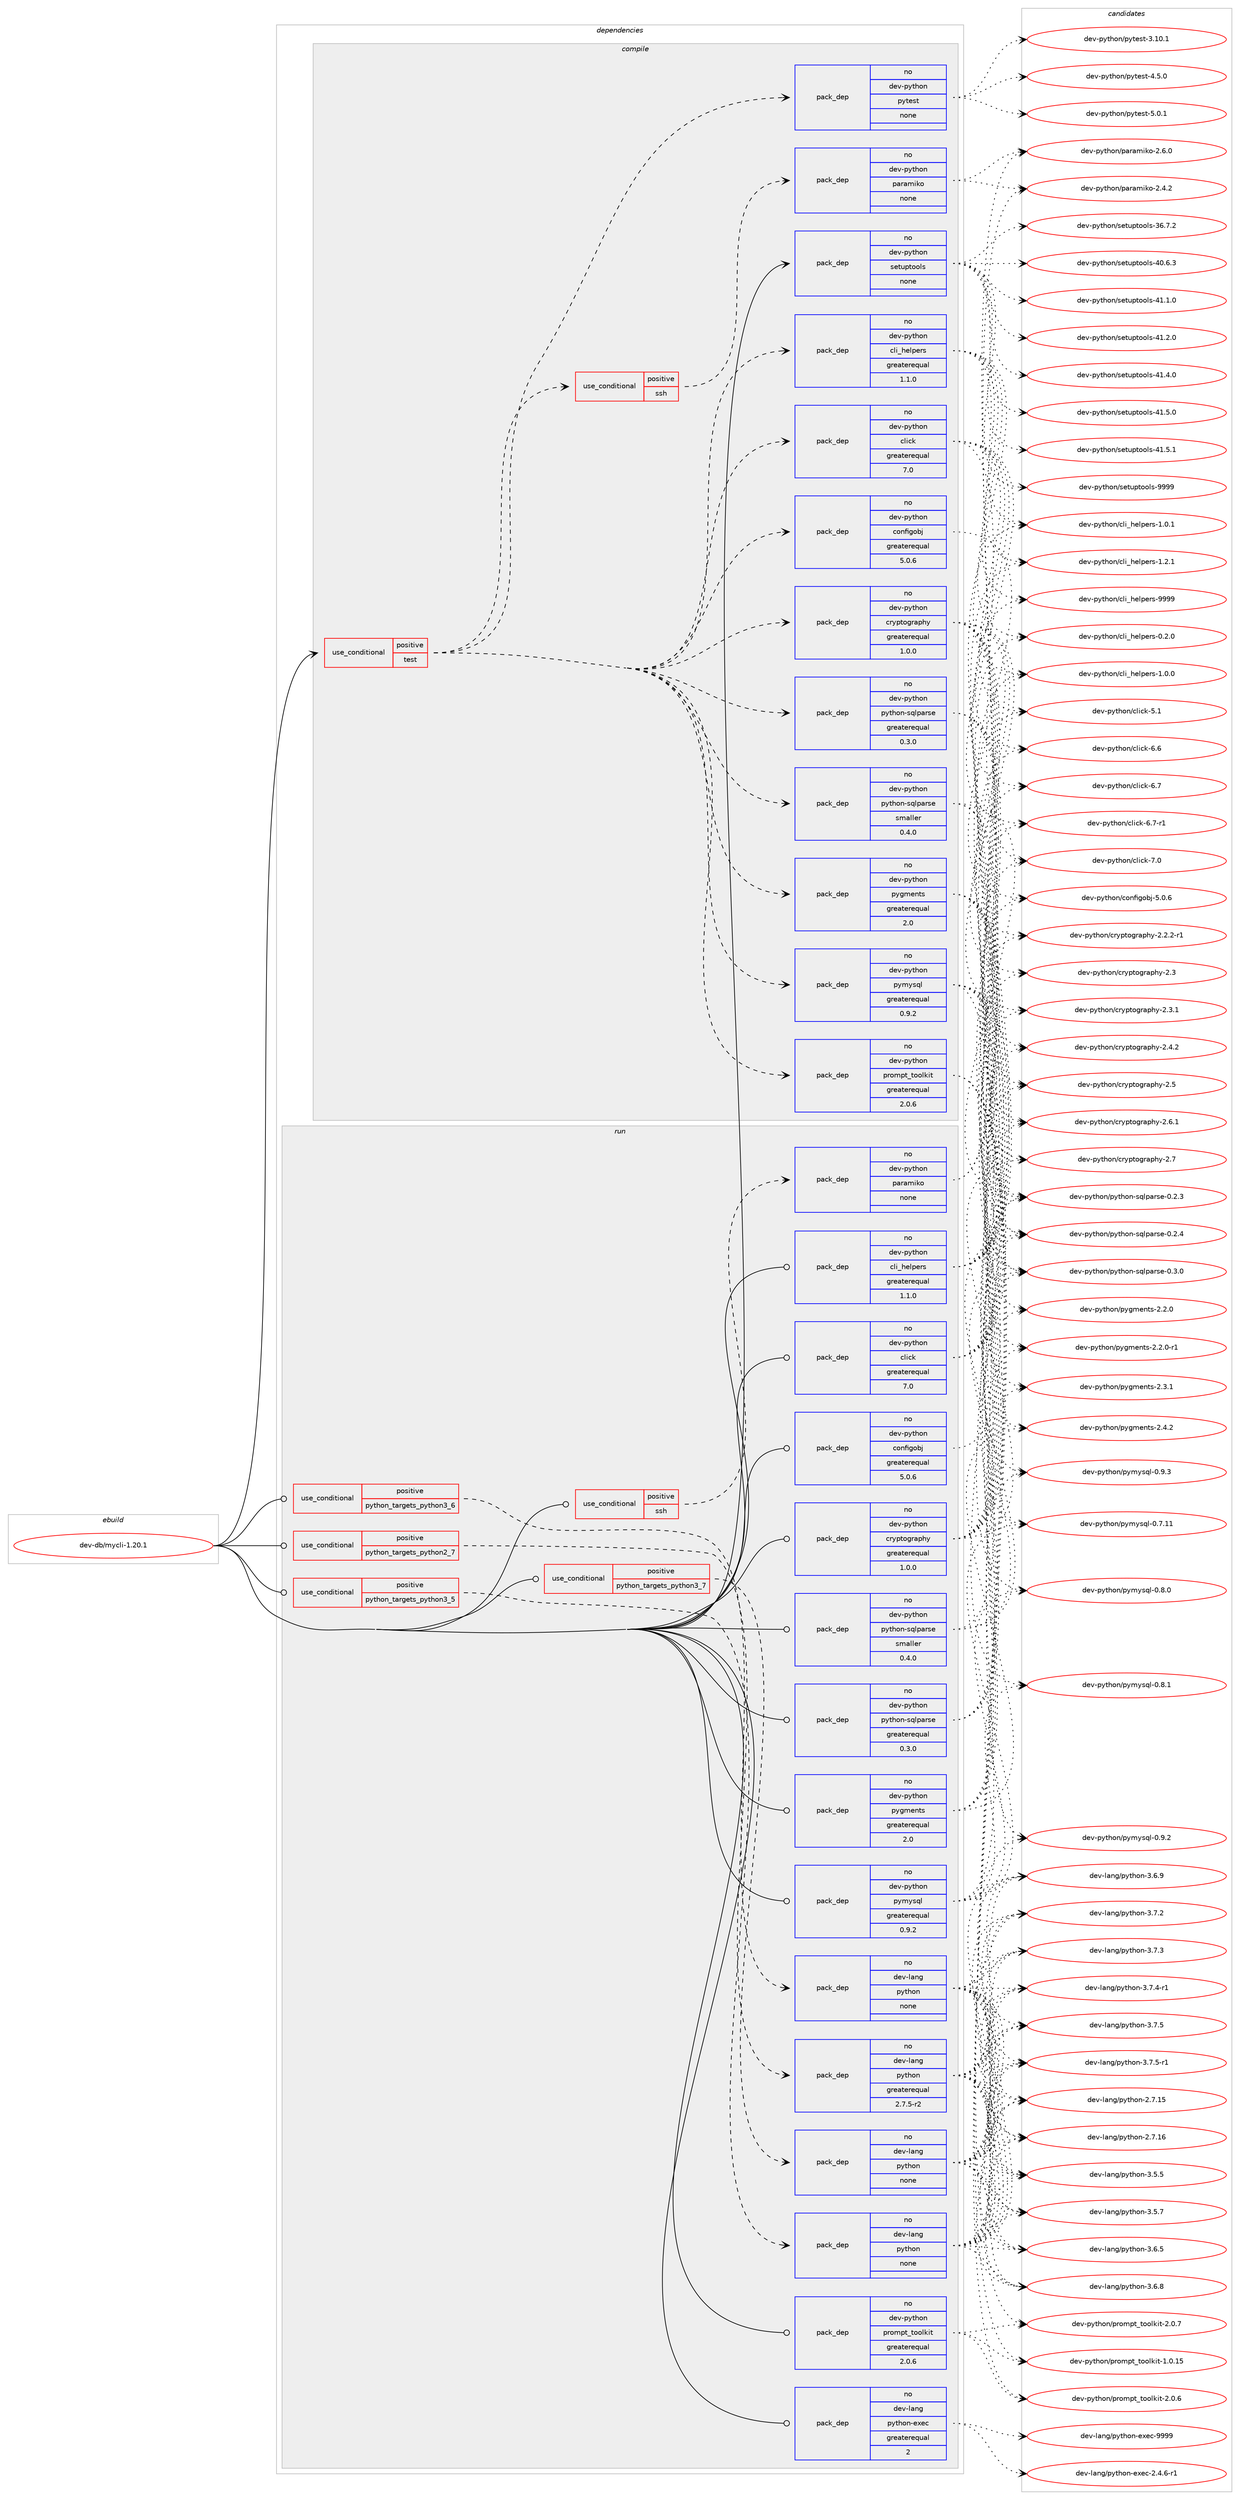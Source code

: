 digraph prolog {

# *************
# Graph options
# *************

newrank=true;
concentrate=true;
compound=true;
graph [rankdir=LR,fontname=Helvetica,fontsize=10,ranksep=1.5];#, ranksep=2.5, nodesep=0.2];
edge  [arrowhead=vee];
node  [fontname=Helvetica,fontsize=10];

# **********
# The ebuild
# **********

subgraph cluster_leftcol {
color=gray;
rank=same;
label=<<i>ebuild</i>>;
id [label="dev-db/mycli-1.20.1", color=red, width=4, href="../dev-db/mycli-1.20.1.svg"];
}

# ****************
# The dependencies
# ****************

subgraph cluster_midcol {
color=gray;
label=<<i>dependencies</i>>;
subgraph cluster_compile {
fillcolor="#eeeeee";
style=filled;
label=<<i>compile</i>>;
subgraph cond123205 {
dependency520003 [label=<<TABLE BORDER="0" CELLBORDER="1" CELLSPACING="0" CELLPADDING="4"><TR><TD ROWSPAN="3" CELLPADDING="10">use_conditional</TD></TR><TR><TD>positive</TD></TR><TR><TD>test</TD></TR></TABLE>>, shape=none, color=red];
subgraph pack387117 {
dependency520004 [label=<<TABLE BORDER="0" CELLBORDER="1" CELLSPACING="0" CELLPADDING="4" WIDTH="220"><TR><TD ROWSPAN="6" CELLPADDING="30">pack_dep</TD></TR><TR><TD WIDTH="110">no</TD></TR><TR><TD>dev-python</TD></TR><TR><TD>pytest</TD></TR><TR><TD>none</TD></TR><TR><TD></TD></TR></TABLE>>, shape=none, color=blue];
}
dependency520003:e -> dependency520004:w [weight=20,style="dashed",arrowhead="vee"];
subgraph pack387118 {
dependency520005 [label=<<TABLE BORDER="0" CELLBORDER="1" CELLSPACING="0" CELLPADDING="4" WIDTH="220"><TR><TD ROWSPAN="6" CELLPADDING="30">pack_dep</TD></TR><TR><TD WIDTH="110">no</TD></TR><TR><TD>dev-python</TD></TR><TR><TD>cli_helpers</TD></TR><TR><TD>greaterequal</TD></TR><TR><TD>1.1.0</TD></TR></TABLE>>, shape=none, color=blue];
}
dependency520003:e -> dependency520005:w [weight=20,style="dashed",arrowhead="vee"];
subgraph pack387119 {
dependency520006 [label=<<TABLE BORDER="0" CELLBORDER="1" CELLSPACING="0" CELLPADDING="4" WIDTH="220"><TR><TD ROWSPAN="6" CELLPADDING="30">pack_dep</TD></TR><TR><TD WIDTH="110">no</TD></TR><TR><TD>dev-python</TD></TR><TR><TD>click</TD></TR><TR><TD>greaterequal</TD></TR><TR><TD>7.0</TD></TR></TABLE>>, shape=none, color=blue];
}
dependency520003:e -> dependency520006:w [weight=20,style="dashed",arrowhead="vee"];
subgraph pack387120 {
dependency520007 [label=<<TABLE BORDER="0" CELLBORDER="1" CELLSPACING="0" CELLPADDING="4" WIDTH="220"><TR><TD ROWSPAN="6" CELLPADDING="30">pack_dep</TD></TR><TR><TD WIDTH="110">no</TD></TR><TR><TD>dev-python</TD></TR><TR><TD>configobj</TD></TR><TR><TD>greaterequal</TD></TR><TR><TD>5.0.6</TD></TR></TABLE>>, shape=none, color=blue];
}
dependency520003:e -> dependency520007:w [weight=20,style="dashed",arrowhead="vee"];
subgraph pack387121 {
dependency520008 [label=<<TABLE BORDER="0" CELLBORDER="1" CELLSPACING="0" CELLPADDING="4" WIDTH="220"><TR><TD ROWSPAN="6" CELLPADDING="30">pack_dep</TD></TR><TR><TD WIDTH="110">no</TD></TR><TR><TD>dev-python</TD></TR><TR><TD>cryptography</TD></TR><TR><TD>greaterequal</TD></TR><TR><TD>1.0.0</TD></TR></TABLE>>, shape=none, color=blue];
}
dependency520003:e -> dependency520008:w [weight=20,style="dashed",arrowhead="vee"];
subgraph pack387122 {
dependency520009 [label=<<TABLE BORDER="0" CELLBORDER="1" CELLSPACING="0" CELLPADDING="4" WIDTH="220"><TR><TD ROWSPAN="6" CELLPADDING="30">pack_dep</TD></TR><TR><TD WIDTH="110">no</TD></TR><TR><TD>dev-python</TD></TR><TR><TD>prompt_toolkit</TD></TR><TR><TD>greaterequal</TD></TR><TR><TD>2.0.6</TD></TR></TABLE>>, shape=none, color=blue];
}
dependency520003:e -> dependency520009:w [weight=20,style="dashed",arrowhead="vee"];
subgraph pack387123 {
dependency520010 [label=<<TABLE BORDER="0" CELLBORDER="1" CELLSPACING="0" CELLPADDING="4" WIDTH="220"><TR><TD ROWSPAN="6" CELLPADDING="30">pack_dep</TD></TR><TR><TD WIDTH="110">no</TD></TR><TR><TD>dev-python</TD></TR><TR><TD>pygments</TD></TR><TR><TD>greaterequal</TD></TR><TR><TD>2.0</TD></TR></TABLE>>, shape=none, color=blue];
}
dependency520003:e -> dependency520010:w [weight=20,style="dashed",arrowhead="vee"];
subgraph pack387124 {
dependency520011 [label=<<TABLE BORDER="0" CELLBORDER="1" CELLSPACING="0" CELLPADDING="4" WIDTH="220"><TR><TD ROWSPAN="6" CELLPADDING="30">pack_dep</TD></TR><TR><TD WIDTH="110">no</TD></TR><TR><TD>dev-python</TD></TR><TR><TD>pymysql</TD></TR><TR><TD>greaterequal</TD></TR><TR><TD>0.9.2</TD></TR></TABLE>>, shape=none, color=blue];
}
dependency520003:e -> dependency520011:w [weight=20,style="dashed",arrowhead="vee"];
subgraph pack387125 {
dependency520012 [label=<<TABLE BORDER="0" CELLBORDER="1" CELLSPACING="0" CELLPADDING="4" WIDTH="220"><TR><TD ROWSPAN="6" CELLPADDING="30">pack_dep</TD></TR><TR><TD WIDTH="110">no</TD></TR><TR><TD>dev-python</TD></TR><TR><TD>python-sqlparse</TD></TR><TR><TD>greaterequal</TD></TR><TR><TD>0.3.0</TD></TR></TABLE>>, shape=none, color=blue];
}
dependency520003:e -> dependency520012:w [weight=20,style="dashed",arrowhead="vee"];
subgraph pack387126 {
dependency520013 [label=<<TABLE BORDER="0" CELLBORDER="1" CELLSPACING="0" CELLPADDING="4" WIDTH="220"><TR><TD ROWSPAN="6" CELLPADDING="30">pack_dep</TD></TR><TR><TD WIDTH="110">no</TD></TR><TR><TD>dev-python</TD></TR><TR><TD>python-sqlparse</TD></TR><TR><TD>smaller</TD></TR><TR><TD>0.4.0</TD></TR></TABLE>>, shape=none, color=blue];
}
dependency520003:e -> dependency520013:w [weight=20,style="dashed",arrowhead="vee"];
subgraph cond123206 {
dependency520014 [label=<<TABLE BORDER="0" CELLBORDER="1" CELLSPACING="0" CELLPADDING="4"><TR><TD ROWSPAN="3" CELLPADDING="10">use_conditional</TD></TR><TR><TD>positive</TD></TR><TR><TD>ssh</TD></TR></TABLE>>, shape=none, color=red];
subgraph pack387127 {
dependency520015 [label=<<TABLE BORDER="0" CELLBORDER="1" CELLSPACING="0" CELLPADDING="4" WIDTH="220"><TR><TD ROWSPAN="6" CELLPADDING="30">pack_dep</TD></TR><TR><TD WIDTH="110">no</TD></TR><TR><TD>dev-python</TD></TR><TR><TD>paramiko</TD></TR><TR><TD>none</TD></TR><TR><TD></TD></TR></TABLE>>, shape=none, color=blue];
}
dependency520014:e -> dependency520015:w [weight=20,style="dashed",arrowhead="vee"];
}
dependency520003:e -> dependency520014:w [weight=20,style="dashed",arrowhead="vee"];
}
id:e -> dependency520003:w [weight=20,style="solid",arrowhead="vee"];
subgraph pack387128 {
dependency520016 [label=<<TABLE BORDER="0" CELLBORDER="1" CELLSPACING="0" CELLPADDING="4" WIDTH="220"><TR><TD ROWSPAN="6" CELLPADDING="30">pack_dep</TD></TR><TR><TD WIDTH="110">no</TD></TR><TR><TD>dev-python</TD></TR><TR><TD>setuptools</TD></TR><TR><TD>none</TD></TR><TR><TD></TD></TR></TABLE>>, shape=none, color=blue];
}
id:e -> dependency520016:w [weight=20,style="solid",arrowhead="vee"];
}
subgraph cluster_compileandrun {
fillcolor="#eeeeee";
style=filled;
label=<<i>compile and run</i>>;
}
subgraph cluster_run {
fillcolor="#eeeeee";
style=filled;
label=<<i>run</i>>;
subgraph cond123207 {
dependency520017 [label=<<TABLE BORDER="0" CELLBORDER="1" CELLSPACING="0" CELLPADDING="4"><TR><TD ROWSPAN="3" CELLPADDING="10">use_conditional</TD></TR><TR><TD>positive</TD></TR><TR><TD>python_targets_python2_7</TD></TR></TABLE>>, shape=none, color=red];
subgraph pack387129 {
dependency520018 [label=<<TABLE BORDER="0" CELLBORDER="1" CELLSPACING="0" CELLPADDING="4" WIDTH="220"><TR><TD ROWSPAN="6" CELLPADDING="30">pack_dep</TD></TR><TR><TD WIDTH="110">no</TD></TR><TR><TD>dev-lang</TD></TR><TR><TD>python</TD></TR><TR><TD>greaterequal</TD></TR><TR><TD>2.7.5-r2</TD></TR></TABLE>>, shape=none, color=blue];
}
dependency520017:e -> dependency520018:w [weight=20,style="dashed",arrowhead="vee"];
}
id:e -> dependency520017:w [weight=20,style="solid",arrowhead="odot"];
subgraph cond123208 {
dependency520019 [label=<<TABLE BORDER="0" CELLBORDER="1" CELLSPACING="0" CELLPADDING="4"><TR><TD ROWSPAN="3" CELLPADDING="10">use_conditional</TD></TR><TR><TD>positive</TD></TR><TR><TD>python_targets_python3_5</TD></TR></TABLE>>, shape=none, color=red];
subgraph pack387130 {
dependency520020 [label=<<TABLE BORDER="0" CELLBORDER="1" CELLSPACING="0" CELLPADDING="4" WIDTH="220"><TR><TD ROWSPAN="6" CELLPADDING="30">pack_dep</TD></TR><TR><TD WIDTH="110">no</TD></TR><TR><TD>dev-lang</TD></TR><TR><TD>python</TD></TR><TR><TD>none</TD></TR><TR><TD></TD></TR></TABLE>>, shape=none, color=blue];
}
dependency520019:e -> dependency520020:w [weight=20,style="dashed",arrowhead="vee"];
}
id:e -> dependency520019:w [weight=20,style="solid",arrowhead="odot"];
subgraph cond123209 {
dependency520021 [label=<<TABLE BORDER="0" CELLBORDER="1" CELLSPACING="0" CELLPADDING="4"><TR><TD ROWSPAN="3" CELLPADDING="10">use_conditional</TD></TR><TR><TD>positive</TD></TR><TR><TD>python_targets_python3_6</TD></TR></TABLE>>, shape=none, color=red];
subgraph pack387131 {
dependency520022 [label=<<TABLE BORDER="0" CELLBORDER="1" CELLSPACING="0" CELLPADDING="4" WIDTH="220"><TR><TD ROWSPAN="6" CELLPADDING="30">pack_dep</TD></TR><TR><TD WIDTH="110">no</TD></TR><TR><TD>dev-lang</TD></TR><TR><TD>python</TD></TR><TR><TD>none</TD></TR><TR><TD></TD></TR></TABLE>>, shape=none, color=blue];
}
dependency520021:e -> dependency520022:w [weight=20,style="dashed",arrowhead="vee"];
}
id:e -> dependency520021:w [weight=20,style="solid",arrowhead="odot"];
subgraph cond123210 {
dependency520023 [label=<<TABLE BORDER="0" CELLBORDER="1" CELLSPACING="0" CELLPADDING="4"><TR><TD ROWSPAN="3" CELLPADDING="10">use_conditional</TD></TR><TR><TD>positive</TD></TR><TR><TD>python_targets_python3_7</TD></TR></TABLE>>, shape=none, color=red];
subgraph pack387132 {
dependency520024 [label=<<TABLE BORDER="0" CELLBORDER="1" CELLSPACING="0" CELLPADDING="4" WIDTH="220"><TR><TD ROWSPAN="6" CELLPADDING="30">pack_dep</TD></TR><TR><TD WIDTH="110">no</TD></TR><TR><TD>dev-lang</TD></TR><TR><TD>python</TD></TR><TR><TD>none</TD></TR><TR><TD></TD></TR></TABLE>>, shape=none, color=blue];
}
dependency520023:e -> dependency520024:w [weight=20,style="dashed",arrowhead="vee"];
}
id:e -> dependency520023:w [weight=20,style="solid",arrowhead="odot"];
subgraph cond123211 {
dependency520025 [label=<<TABLE BORDER="0" CELLBORDER="1" CELLSPACING="0" CELLPADDING="4"><TR><TD ROWSPAN="3" CELLPADDING="10">use_conditional</TD></TR><TR><TD>positive</TD></TR><TR><TD>ssh</TD></TR></TABLE>>, shape=none, color=red];
subgraph pack387133 {
dependency520026 [label=<<TABLE BORDER="0" CELLBORDER="1" CELLSPACING="0" CELLPADDING="4" WIDTH="220"><TR><TD ROWSPAN="6" CELLPADDING="30">pack_dep</TD></TR><TR><TD WIDTH="110">no</TD></TR><TR><TD>dev-python</TD></TR><TR><TD>paramiko</TD></TR><TR><TD>none</TD></TR><TR><TD></TD></TR></TABLE>>, shape=none, color=blue];
}
dependency520025:e -> dependency520026:w [weight=20,style="dashed",arrowhead="vee"];
}
id:e -> dependency520025:w [weight=20,style="solid",arrowhead="odot"];
subgraph pack387134 {
dependency520027 [label=<<TABLE BORDER="0" CELLBORDER="1" CELLSPACING="0" CELLPADDING="4" WIDTH="220"><TR><TD ROWSPAN="6" CELLPADDING="30">pack_dep</TD></TR><TR><TD WIDTH="110">no</TD></TR><TR><TD>dev-lang</TD></TR><TR><TD>python-exec</TD></TR><TR><TD>greaterequal</TD></TR><TR><TD>2</TD></TR></TABLE>>, shape=none, color=blue];
}
id:e -> dependency520027:w [weight=20,style="solid",arrowhead="odot"];
subgraph pack387135 {
dependency520028 [label=<<TABLE BORDER="0" CELLBORDER="1" CELLSPACING="0" CELLPADDING="4" WIDTH="220"><TR><TD ROWSPAN="6" CELLPADDING="30">pack_dep</TD></TR><TR><TD WIDTH="110">no</TD></TR><TR><TD>dev-python</TD></TR><TR><TD>cli_helpers</TD></TR><TR><TD>greaterequal</TD></TR><TR><TD>1.1.0</TD></TR></TABLE>>, shape=none, color=blue];
}
id:e -> dependency520028:w [weight=20,style="solid",arrowhead="odot"];
subgraph pack387136 {
dependency520029 [label=<<TABLE BORDER="0" CELLBORDER="1" CELLSPACING="0" CELLPADDING="4" WIDTH="220"><TR><TD ROWSPAN="6" CELLPADDING="30">pack_dep</TD></TR><TR><TD WIDTH="110">no</TD></TR><TR><TD>dev-python</TD></TR><TR><TD>click</TD></TR><TR><TD>greaterequal</TD></TR><TR><TD>7.0</TD></TR></TABLE>>, shape=none, color=blue];
}
id:e -> dependency520029:w [weight=20,style="solid",arrowhead="odot"];
subgraph pack387137 {
dependency520030 [label=<<TABLE BORDER="0" CELLBORDER="1" CELLSPACING="0" CELLPADDING="4" WIDTH="220"><TR><TD ROWSPAN="6" CELLPADDING="30">pack_dep</TD></TR><TR><TD WIDTH="110">no</TD></TR><TR><TD>dev-python</TD></TR><TR><TD>configobj</TD></TR><TR><TD>greaterequal</TD></TR><TR><TD>5.0.6</TD></TR></TABLE>>, shape=none, color=blue];
}
id:e -> dependency520030:w [weight=20,style="solid",arrowhead="odot"];
subgraph pack387138 {
dependency520031 [label=<<TABLE BORDER="0" CELLBORDER="1" CELLSPACING="0" CELLPADDING="4" WIDTH="220"><TR><TD ROWSPAN="6" CELLPADDING="30">pack_dep</TD></TR><TR><TD WIDTH="110">no</TD></TR><TR><TD>dev-python</TD></TR><TR><TD>cryptography</TD></TR><TR><TD>greaterequal</TD></TR><TR><TD>1.0.0</TD></TR></TABLE>>, shape=none, color=blue];
}
id:e -> dependency520031:w [weight=20,style="solid",arrowhead="odot"];
subgraph pack387139 {
dependency520032 [label=<<TABLE BORDER="0" CELLBORDER="1" CELLSPACING="0" CELLPADDING="4" WIDTH="220"><TR><TD ROWSPAN="6" CELLPADDING="30">pack_dep</TD></TR><TR><TD WIDTH="110">no</TD></TR><TR><TD>dev-python</TD></TR><TR><TD>prompt_toolkit</TD></TR><TR><TD>greaterequal</TD></TR><TR><TD>2.0.6</TD></TR></TABLE>>, shape=none, color=blue];
}
id:e -> dependency520032:w [weight=20,style="solid",arrowhead="odot"];
subgraph pack387140 {
dependency520033 [label=<<TABLE BORDER="0" CELLBORDER="1" CELLSPACING="0" CELLPADDING="4" WIDTH="220"><TR><TD ROWSPAN="6" CELLPADDING="30">pack_dep</TD></TR><TR><TD WIDTH="110">no</TD></TR><TR><TD>dev-python</TD></TR><TR><TD>pygments</TD></TR><TR><TD>greaterequal</TD></TR><TR><TD>2.0</TD></TR></TABLE>>, shape=none, color=blue];
}
id:e -> dependency520033:w [weight=20,style="solid",arrowhead="odot"];
subgraph pack387141 {
dependency520034 [label=<<TABLE BORDER="0" CELLBORDER="1" CELLSPACING="0" CELLPADDING="4" WIDTH="220"><TR><TD ROWSPAN="6" CELLPADDING="30">pack_dep</TD></TR><TR><TD WIDTH="110">no</TD></TR><TR><TD>dev-python</TD></TR><TR><TD>pymysql</TD></TR><TR><TD>greaterequal</TD></TR><TR><TD>0.9.2</TD></TR></TABLE>>, shape=none, color=blue];
}
id:e -> dependency520034:w [weight=20,style="solid",arrowhead="odot"];
subgraph pack387142 {
dependency520035 [label=<<TABLE BORDER="0" CELLBORDER="1" CELLSPACING="0" CELLPADDING="4" WIDTH="220"><TR><TD ROWSPAN="6" CELLPADDING="30">pack_dep</TD></TR><TR><TD WIDTH="110">no</TD></TR><TR><TD>dev-python</TD></TR><TR><TD>python-sqlparse</TD></TR><TR><TD>greaterequal</TD></TR><TR><TD>0.3.0</TD></TR></TABLE>>, shape=none, color=blue];
}
id:e -> dependency520035:w [weight=20,style="solid",arrowhead="odot"];
subgraph pack387143 {
dependency520036 [label=<<TABLE BORDER="0" CELLBORDER="1" CELLSPACING="0" CELLPADDING="4" WIDTH="220"><TR><TD ROWSPAN="6" CELLPADDING="30">pack_dep</TD></TR><TR><TD WIDTH="110">no</TD></TR><TR><TD>dev-python</TD></TR><TR><TD>python-sqlparse</TD></TR><TR><TD>smaller</TD></TR><TR><TD>0.4.0</TD></TR></TABLE>>, shape=none, color=blue];
}
id:e -> dependency520036:w [weight=20,style="solid",arrowhead="odot"];
}
}

# **************
# The candidates
# **************

subgraph cluster_choices {
rank=same;
color=gray;
label=<<i>candidates</i>>;

subgraph choice387117 {
color=black;
nodesep=1;
choice100101118451121211161041111104711212111610111511645514649484649 [label="dev-python/pytest-3.10.1", color=red, width=4,href="../dev-python/pytest-3.10.1.svg"];
choice1001011184511212111610411111047112121116101115116455246534648 [label="dev-python/pytest-4.5.0", color=red, width=4,href="../dev-python/pytest-4.5.0.svg"];
choice1001011184511212111610411111047112121116101115116455346484649 [label="dev-python/pytest-5.0.1", color=red, width=4,href="../dev-python/pytest-5.0.1.svg"];
dependency520004:e -> choice100101118451121211161041111104711212111610111511645514649484649:w [style=dotted,weight="100"];
dependency520004:e -> choice1001011184511212111610411111047112121116101115116455246534648:w [style=dotted,weight="100"];
dependency520004:e -> choice1001011184511212111610411111047112121116101115116455346484649:w [style=dotted,weight="100"];
}
subgraph choice387118 {
color=black;
nodesep=1;
choice10010111845112121116104111110479910810595104101108112101114115454846504648 [label="dev-python/cli_helpers-0.2.0", color=red, width=4,href="../dev-python/cli_helpers-0.2.0.svg"];
choice10010111845112121116104111110479910810595104101108112101114115454946484648 [label="dev-python/cli_helpers-1.0.0", color=red, width=4,href="../dev-python/cli_helpers-1.0.0.svg"];
choice10010111845112121116104111110479910810595104101108112101114115454946484649 [label="dev-python/cli_helpers-1.0.1", color=red, width=4,href="../dev-python/cli_helpers-1.0.1.svg"];
choice10010111845112121116104111110479910810595104101108112101114115454946504649 [label="dev-python/cli_helpers-1.2.1", color=red, width=4,href="../dev-python/cli_helpers-1.2.1.svg"];
choice100101118451121211161041111104799108105951041011081121011141154557575757 [label="dev-python/cli_helpers-9999", color=red, width=4,href="../dev-python/cli_helpers-9999.svg"];
dependency520005:e -> choice10010111845112121116104111110479910810595104101108112101114115454846504648:w [style=dotted,weight="100"];
dependency520005:e -> choice10010111845112121116104111110479910810595104101108112101114115454946484648:w [style=dotted,weight="100"];
dependency520005:e -> choice10010111845112121116104111110479910810595104101108112101114115454946484649:w [style=dotted,weight="100"];
dependency520005:e -> choice10010111845112121116104111110479910810595104101108112101114115454946504649:w [style=dotted,weight="100"];
dependency520005:e -> choice100101118451121211161041111104799108105951041011081121011141154557575757:w [style=dotted,weight="100"];
}
subgraph choice387119 {
color=black;
nodesep=1;
choice1001011184511212111610411111047991081059910745534649 [label="dev-python/click-5.1", color=red, width=4,href="../dev-python/click-5.1.svg"];
choice1001011184511212111610411111047991081059910745544654 [label="dev-python/click-6.6", color=red, width=4,href="../dev-python/click-6.6.svg"];
choice1001011184511212111610411111047991081059910745544655 [label="dev-python/click-6.7", color=red, width=4,href="../dev-python/click-6.7.svg"];
choice10010111845112121116104111110479910810599107455446554511449 [label="dev-python/click-6.7-r1", color=red, width=4,href="../dev-python/click-6.7-r1.svg"];
choice1001011184511212111610411111047991081059910745554648 [label="dev-python/click-7.0", color=red, width=4,href="../dev-python/click-7.0.svg"];
dependency520006:e -> choice1001011184511212111610411111047991081059910745534649:w [style=dotted,weight="100"];
dependency520006:e -> choice1001011184511212111610411111047991081059910745544654:w [style=dotted,weight="100"];
dependency520006:e -> choice1001011184511212111610411111047991081059910745544655:w [style=dotted,weight="100"];
dependency520006:e -> choice10010111845112121116104111110479910810599107455446554511449:w [style=dotted,weight="100"];
dependency520006:e -> choice1001011184511212111610411111047991081059910745554648:w [style=dotted,weight="100"];
}
subgraph choice387120 {
color=black;
nodesep=1;
choice10010111845112121116104111110479911111010210510311198106455346484654 [label="dev-python/configobj-5.0.6", color=red, width=4,href="../dev-python/configobj-5.0.6.svg"];
dependency520007:e -> choice10010111845112121116104111110479911111010210510311198106455346484654:w [style=dotted,weight="100"];
}
subgraph choice387121 {
color=black;
nodesep=1;
choice100101118451121211161041111104799114121112116111103114971121041214550465046504511449 [label="dev-python/cryptography-2.2.2-r1", color=red, width=4,href="../dev-python/cryptography-2.2.2-r1.svg"];
choice1001011184511212111610411111047991141211121161111031149711210412145504651 [label="dev-python/cryptography-2.3", color=red, width=4,href="../dev-python/cryptography-2.3.svg"];
choice10010111845112121116104111110479911412111211611110311497112104121455046514649 [label="dev-python/cryptography-2.3.1", color=red, width=4,href="../dev-python/cryptography-2.3.1.svg"];
choice10010111845112121116104111110479911412111211611110311497112104121455046524650 [label="dev-python/cryptography-2.4.2", color=red, width=4,href="../dev-python/cryptography-2.4.2.svg"];
choice1001011184511212111610411111047991141211121161111031149711210412145504653 [label="dev-python/cryptography-2.5", color=red, width=4,href="../dev-python/cryptography-2.5.svg"];
choice10010111845112121116104111110479911412111211611110311497112104121455046544649 [label="dev-python/cryptography-2.6.1", color=red, width=4,href="../dev-python/cryptography-2.6.1.svg"];
choice1001011184511212111610411111047991141211121161111031149711210412145504655 [label="dev-python/cryptography-2.7", color=red, width=4,href="../dev-python/cryptography-2.7.svg"];
dependency520008:e -> choice100101118451121211161041111104799114121112116111103114971121041214550465046504511449:w [style=dotted,weight="100"];
dependency520008:e -> choice1001011184511212111610411111047991141211121161111031149711210412145504651:w [style=dotted,weight="100"];
dependency520008:e -> choice10010111845112121116104111110479911412111211611110311497112104121455046514649:w [style=dotted,weight="100"];
dependency520008:e -> choice10010111845112121116104111110479911412111211611110311497112104121455046524650:w [style=dotted,weight="100"];
dependency520008:e -> choice1001011184511212111610411111047991141211121161111031149711210412145504653:w [style=dotted,weight="100"];
dependency520008:e -> choice10010111845112121116104111110479911412111211611110311497112104121455046544649:w [style=dotted,weight="100"];
dependency520008:e -> choice1001011184511212111610411111047991141211121161111031149711210412145504655:w [style=dotted,weight="100"];
}
subgraph choice387122 {
color=black;
nodesep=1;
choice10010111845112121116104111110471121141111091121169511611111110810710511645494648464953 [label="dev-python/prompt_toolkit-1.0.15", color=red, width=4,href="../dev-python/prompt_toolkit-1.0.15.svg"];
choice100101118451121211161041111104711211411110911211695116111111108107105116455046484654 [label="dev-python/prompt_toolkit-2.0.6", color=red, width=4,href="../dev-python/prompt_toolkit-2.0.6.svg"];
choice100101118451121211161041111104711211411110911211695116111111108107105116455046484655 [label="dev-python/prompt_toolkit-2.0.7", color=red, width=4,href="../dev-python/prompt_toolkit-2.0.7.svg"];
dependency520009:e -> choice10010111845112121116104111110471121141111091121169511611111110810710511645494648464953:w [style=dotted,weight="100"];
dependency520009:e -> choice100101118451121211161041111104711211411110911211695116111111108107105116455046484654:w [style=dotted,weight="100"];
dependency520009:e -> choice100101118451121211161041111104711211411110911211695116111111108107105116455046484655:w [style=dotted,weight="100"];
}
subgraph choice387123 {
color=black;
nodesep=1;
choice1001011184511212111610411111047112121103109101110116115455046504648 [label="dev-python/pygments-2.2.0", color=red, width=4,href="../dev-python/pygments-2.2.0.svg"];
choice10010111845112121116104111110471121211031091011101161154550465046484511449 [label="dev-python/pygments-2.2.0-r1", color=red, width=4,href="../dev-python/pygments-2.2.0-r1.svg"];
choice1001011184511212111610411111047112121103109101110116115455046514649 [label="dev-python/pygments-2.3.1", color=red, width=4,href="../dev-python/pygments-2.3.1.svg"];
choice1001011184511212111610411111047112121103109101110116115455046524650 [label="dev-python/pygments-2.4.2", color=red, width=4,href="../dev-python/pygments-2.4.2.svg"];
dependency520010:e -> choice1001011184511212111610411111047112121103109101110116115455046504648:w [style=dotted,weight="100"];
dependency520010:e -> choice10010111845112121116104111110471121211031091011101161154550465046484511449:w [style=dotted,weight="100"];
dependency520010:e -> choice1001011184511212111610411111047112121103109101110116115455046514649:w [style=dotted,weight="100"];
dependency520010:e -> choice1001011184511212111610411111047112121103109101110116115455046524650:w [style=dotted,weight="100"];
}
subgraph choice387124 {
color=black;
nodesep=1;
choice100101118451121211161041111104711212110912111511310845484655464949 [label="dev-python/pymysql-0.7.11", color=red, width=4,href="../dev-python/pymysql-0.7.11.svg"];
choice1001011184511212111610411111047112121109121115113108454846564648 [label="dev-python/pymysql-0.8.0", color=red, width=4,href="../dev-python/pymysql-0.8.0.svg"];
choice1001011184511212111610411111047112121109121115113108454846564649 [label="dev-python/pymysql-0.8.1", color=red, width=4,href="../dev-python/pymysql-0.8.1.svg"];
choice1001011184511212111610411111047112121109121115113108454846574650 [label="dev-python/pymysql-0.9.2", color=red, width=4,href="../dev-python/pymysql-0.9.2.svg"];
choice1001011184511212111610411111047112121109121115113108454846574651 [label="dev-python/pymysql-0.9.3", color=red, width=4,href="../dev-python/pymysql-0.9.3.svg"];
dependency520011:e -> choice100101118451121211161041111104711212110912111511310845484655464949:w [style=dotted,weight="100"];
dependency520011:e -> choice1001011184511212111610411111047112121109121115113108454846564648:w [style=dotted,weight="100"];
dependency520011:e -> choice1001011184511212111610411111047112121109121115113108454846564649:w [style=dotted,weight="100"];
dependency520011:e -> choice1001011184511212111610411111047112121109121115113108454846574650:w [style=dotted,weight="100"];
dependency520011:e -> choice1001011184511212111610411111047112121109121115113108454846574651:w [style=dotted,weight="100"];
}
subgraph choice387125 {
color=black;
nodesep=1;
choice10010111845112121116104111110471121211161041111104511511310811297114115101454846504651 [label="dev-python/python-sqlparse-0.2.3", color=red, width=4,href="../dev-python/python-sqlparse-0.2.3.svg"];
choice10010111845112121116104111110471121211161041111104511511310811297114115101454846504652 [label="dev-python/python-sqlparse-0.2.4", color=red, width=4,href="../dev-python/python-sqlparse-0.2.4.svg"];
choice10010111845112121116104111110471121211161041111104511511310811297114115101454846514648 [label="dev-python/python-sqlparse-0.3.0", color=red, width=4,href="../dev-python/python-sqlparse-0.3.0.svg"];
dependency520012:e -> choice10010111845112121116104111110471121211161041111104511511310811297114115101454846504651:w [style=dotted,weight="100"];
dependency520012:e -> choice10010111845112121116104111110471121211161041111104511511310811297114115101454846504652:w [style=dotted,weight="100"];
dependency520012:e -> choice10010111845112121116104111110471121211161041111104511511310811297114115101454846514648:w [style=dotted,weight="100"];
}
subgraph choice387126 {
color=black;
nodesep=1;
choice10010111845112121116104111110471121211161041111104511511310811297114115101454846504651 [label="dev-python/python-sqlparse-0.2.3", color=red, width=4,href="../dev-python/python-sqlparse-0.2.3.svg"];
choice10010111845112121116104111110471121211161041111104511511310811297114115101454846504652 [label="dev-python/python-sqlparse-0.2.4", color=red, width=4,href="../dev-python/python-sqlparse-0.2.4.svg"];
choice10010111845112121116104111110471121211161041111104511511310811297114115101454846514648 [label="dev-python/python-sqlparse-0.3.0", color=red, width=4,href="../dev-python/python-sqlparse-0.3.0.svg"];
dependency520013:e -> choice10010111845112121116104111110471121211161041111104511511310811297114115101454846504651:w [style=dotted,weight="100"];
dependency520013:e -> choice10010111845112121116104111110471121211161041111104511511310811297114115101454846504652:w [style=dotted,weight="100"];
dependency520013:e -> choice10010111845112121116104111110471121211161041111104511511310811297114115101454846514648:w [style=dotted,weight="100"];
}
subgraph choice387127 {
color=black;
nodesep=1;
choice10010111845112121116104111110471129711497109105107111455046524650 [label="dev-python/paramiko-2.4.2", color=red, width=4,href="../dev-python/paramiko-2.4.2.svg"];
choice10010111845112121116104111110471129711497109105107111455046544648 [label="dev-python/paramiko-2.6.0", color=red, width=4,href="../dev-python/paramiko-2.6.0.svg"];
dependency520015:e -> choice10010111845112121116104111110471129711497109105107111455046524650:w [style=dotted,weight="100"];
dependency520015:e -> choice10010111845112121116104111110471129711497109105107111455046544648:w [style=dotted,weight="100"];
}
subgraph choice387128 {
color=black;
nodesep=1;
choice100101118451121211161041111104711510111611711211611111110811545515446554650 [label="dev-python/setuptools-36.7.2", color=red, width=4,href="../dev-python/setuptools-36.7.2.svg"];
choice100101118451121211161041111104711510111611711211611111110811545524846544651 [label="dev-python/setuptools-40.6.3", color=red, width=4,href="../dev-python/setuptools-40.6.3.svg"];
choice100101118451121211161041111104711510111611711211611111110811545524946494648 [label="dev-python/setuptools-41.1.0", color=red, width=4,href="../dev-python/setuptools-41.1.0.svg"];
choice100101118451121211161041111104711510111611711211611111110811545524946504648 [label="dev-python/setuptools-41.2.0", color=red, width=4,href="../dev-python/setuptools-41.2.0.svg"];
choice100101118451121211161041111104711510111611711211611111110811545524946524648 [label="dev-python/setuptools-41.4.0", color=red, width=4,href="../dev-python/setuptools-41.4.0.svg"];
choice100101118451121211161041111104711510111611711211611111110811545524946534648 [label="dev-python/setuptools-41.5.0", color=red, width=4,href="../dev-python/setuptools-41.5.0.svg"];
choice100101118451121211161041111104711510111611711211611111110811545524946534649 [label="dev-python/setuptools-41.5.1", color=red, width=4,href="../dev-python/setuptools-41.5.1.svg"];
choice10010111845112121116104111110471151011161171121161111111081154557575757 [label="dev-python/setuptools-9999", color=red, width=4,href="../dev-python/setuptools-9999.svg"];
dependency520016:e -> choice100101118451121211161041111104711510111611711211611111110811545515446554650:w [style=dotted,weight="100"];
dependency520016:e -> choice100101118451121211161041111104711510111611711211611111110811545524846544651:w [style=dotted,weight="100"];
dependency520016:e -> choice100101118451121211161041111104711510111611711211611111110811545524946494648:w [style=dotted,weight="100"];
dependency520016:e -> choice100101118451121211161041111104711510111611711211611111110811545524946504648:w [style=dotted,weight="100"];
dependency520016:e -> choice100101118451121211161041111104711510111611711211611111110811545524946524648:w [style=dotted,weight="100"];
dependency520016:e -> choice100101118451121211161041111104711510111611711211611111110811545524946534648:w [style=dotted,weight="100"];
dependency520016:e -> choice100101118451121211161041111104711510111611711211611111110811545524946534649:w [style=dotted,weight="100"];
dependency520016:e -> choice10010111845112121116104111110471151011161171121161111111081154557575757:w [style=dotted,weight="100"];
}
subgraph choice387129 {
color=black;
nodesep=1;
choice10010111845108971101034711212111610411111045504655464953 [label="dev-lang/python-2.7.15", color=red, width=4,href="../dev-lang/python-2.7.15.svg"];
choice10010111845108971101034711212111610411111045504655464954 [label="dev-lang/python-2.7.16", color=red, width=4,href="../dev-lang/python-2.7.16.svg"];
choice100101118451089711010347112121116104111110455146534653 [label="dev-lang/python-3.5.5", color=red, width=4,href="../dev-lang/python-3.5.5.svg"];
choice100101118451089711010347112121116104111110455146534655 [label="dev-lang/python-3.5.7", color=red, width=4,href="../dev-lang/python-3.5.7.svg"];
choice100101118451089711010347112121116104111110455146544653 [label="dev-lang/python-3.6.5", color=red, width=4,href="../dev-lang/python-3.6.5.svg"];
choice100101118451089711010347112121116104111110455146544656 [label="dev-lang/python-3.6.8", color=red, width=4,href="../dev-lang/python-3.6.8.svg"];
choice100101118451089711010347112121116104111110455146544657 [label="dev-lang/python-3.6.9", color=red, width=4,href="../dev-lang/python-3.6.9.svg"];
choice100101118451089711010347112121116104111110455146554650 [label="dev-lang/python-3.7.2", color=red, width=4,href="../dev-lang/python-3.7.2.svg"];
choice100101118451089711010347112121116104111110455146554651 [label="dev-lang/python-3.7.3", color=red, width=4,href="../dev-lang/python-3.7.3.svg"];
choice1001011184510897110103471121211161041111104551465546524511449 [label="dev-lang/python-3.7.4-r1", color=red, width=4,href="../dev-lang/python-3.7.4-r1.svg"];
choice100101118451089711010347112121116104111110455146554653 [label="dev-lang/python-3.7.5", color=red, width=4,href="../dev-lang/python-3.7.5.svg"];
choice1001011184510897110103471121211161041111104551465546534511449 [label="dev-lang/python-3.7.5-r1", color=red, width=4,href="../dev-lang/python-3.7.5-r1.svg"];
dependency520018:e -> choice10010111845108971101034711212111610411111045504655464953:w [style=dotted,weight="100"];
dependency520018:e -> choice10010111845108971101034711212111610411111045504655464954:w [style=dotted,weight="100"];
dependency520018:e -> choice100101118451089711010347112121116104111110455146534653:w [style=dotted,weight="100"];
dependency520018:e -> choice100101118451089711010347112121116104111110455146534655:w [style=dotted,weight="100"];
dependency520018:e -> choice100101118451089711010347112121116104111110455146544653:w [style=dotted,weight="100"];
dependency520018:e -> choice100101118451089711010347112121116104111110455146544656:w [style=dotted,weight="100"];
dependency520018:e -> choice100101118451089711010347112121116104111110455146544657:w [style=dotted,weight="100"];
dependency520018:e -> choice100101118451089711010347112121116104111110455146554650:w [style=dotted,weight="100"];
dependency520018:e -> choice100101118451089711010347112121116104111110455146554651:w [style=dotted,weight="100"];
dependency520018:e -> choice1001011184510897110103471121211161041111104551465546524511449:w [style=dotted,weight="100"];
dependency520018:e -> choice100101118451089711010347112121116104111110455146554653:w [style=dotted,weight="100"];
dependency520018:e -> choice1001011184510897110103471121211161041111104551465546534511449:w [style=dotted,weight="100"];
}
subgraph choice387130 {
color=black;
nodesep=1;
choice10010111845108971101034711212111610411111045504655464953 [label="dev-lang/python-2.7.15", color=red, width=4,href="../dev-lang/python-2.7.15.svg"];
choice10010111845108971101034711212111610411111045504655464954 [label="dev-lang/python-2.7.16", color=red, width=4,href="../dev-lang/python-2.7.16.svg"];
choice100101118451089711010347112121116104111110455146534653 [label="dev-lang/python-3.5.5", color=red, width=4,href="../dev-lang/python-3.5.5.svg"];
choice100101118451089711010347112121116104111110455146534655 [label="dev-lang/python-3.5.7", color=red, width=4,href="../dev-lang/python-3.5.7.svg"];
choice100101118451089711010347112121116104111110455146544653 [label="dev-lang/python-3.6.5", color=red, width=4,href="../dev-lang/python-3.6.5.svg"];
choice100101118451089711010347112121116104111110455146544656 [label="dev-lang/python-3.6.8", color=red, width=4,href="../dev-lang/python-3.6.8.svg"];
choice100101118451089711010347112121116104111110455146544657 [label="dev-lang/python-3.6.9", color=red, width=4,href="../dev-lang/python-3.6.9.svg"];
choice100101118451089711010347112121116104111110455146554650 [label="dev-lang/python-3.7.2", color=red, width=4,href="../dev-lang/python-3.7.2.svg"];
choice100101118451089711010347112121116104111110455146554651 [label="dev-lang/python-3.7.3", color=red, width=4,href="../dev-lang/python-3.7.3.svg"];
choice1001011184510897110103471121211161041111104551465546524511449 [label="dev-lang/python-3.7.4-r1", color=red, width=4,href="../dev-lang/python-3.7.4-r1.svg"];
choice100101118451089711010347112121116104111110455146554653 [label="dev-lang/python-3.7.5", color=red, width=4,href="../dev-lang/python-3.7.5.svg"];
choice1001011184510897110103471121211161041111104551465546534511449 [label="dev-lang/python-3.7.5-r1", color=red, width=4,href="../dev-lang/python-3.7.5-r1.svg"];
dependency520020:e -> choice10010111845108971101034711212111610411111045504655464953:w [style=dotted,weight="100"];
dependency520020:e -> choice10010111845108971101034711212111610411111045504655464954:w [style=dotted,weight="100"];
dependency520020:e -> choice100101118451089711010347112121116104111110455146534653:w [style=dotted,weight="100"];
dependency520020:e -> choice100101118451089711010347112121116104111110455146534655:w [style=dotted,weight="100"];
dependency520020:e -> choice100101118451089711010347112121116104111110455146544653:w [style=dotted,weight="100"];
dependency520020:e -> choice100101118451089711010347112121116104111110455146544656:w [style=dotted,weight="100"];
dependency520020:e -> choice100101118451089711010347112121116104111110455146544657:w [style=dotted,weight="100"];
dependency520020:e -> choice100101118451089711010347112121116104111110455146554650:w [style=dotted,weight="100"];
dependency520020:e -> choice100101118451089711010347112121116104111110455146554651:w [style=dotted,weight="100"];
dependency520020:e -> choice1001011184510897110103471121211161041111104551465546524511449:w [style=dotted,weight="100"];
dependency520020:e -> choice100101118451089711010347112121116104111110455146554653:w [style=dotted,weight="100"];
dependency520020:e -> choice1001011184510897110103471121211161041111104551465546534511449:w [style=dotted,weight="100"];
}
subgraph choice387131 {
color=black;
nodesep=1;
choice10010111845108971101034711212111610411111045504655464953 [label="dev-lang/python-2.7.15", color=red, width=4,href="../dev-lang/python-2.7.15.svg"];
choice10010111845108971101034711212111610411111045504655464954 [label="dev-lang/python-2.7.16", color=red, width=4,href="../dev-lang/python-2.7.16.svg"];
choice100101118451089711010347112121116104111110455146534653 [label="dev-lang/python-3.5.5", color=red, width=4,href="../dev-lang/python-3.5.5.svg"];
choice100101118451089711010347112121116104111110455146534655 [label="dev-lang/python-3.5.7", color=red, width=4,href="../dev-lang/python-3.5.7.svg"];
choice100101118451089711010347112121116104111110455146544653 [label="dev-lang/python-3.6.5", color=red, width=4,href="../dev-lang/python-3.6.5.svg"];
choice100101118451089711010347112121116104111110455146544656 [label="dev-lang/python-3.6.8", color=red, width=4,href="../dev-lang/python-3.6.8.svg"];
choice100101118451089711010347112121116104111110455146544657 [label="dev-lang/python-3.6.9", color=red, width=4,href="../dev-lang/python-3.6.9.svg"];
choice100101118451089711010347112121116104111110455146554650 [label="dev-lang/python-3.7.2", color=red, width=4,href="../dev-lang/python-3.7.2.svg"];
choice100101118451089711010347112121116104111110455146554651 [label="dev-lang/python-3.7.3", color=red, width=4,href="../dev-lang/python-3.7.3.svg"];
choice1001011184510897110103471121211161041111104551465546524511449 [label="dev-lang/python-3.7.4-r1", color=red, width=4,href="../dev-lang/python-3.7.4-r1.svg"];
choice100101118451089711010347112121116104111110455146554653 [label="dev-lang/python-3.7.5", color=red, width=4,href="../dev-lang/python-3.7.5.svg"];
choice1001011184510897110103471121211161041111104551465546534511449 [label="dev-lang/python-3.7.5-r1", color=red, width=4,href="../dev-lang/python-3.7.5-r1.svg"];
dependency520022:e -> choice10010111845108971101034711212111610411111045504655464953:w [style=dotted,weight="100"];
dependency520022:e -> choice10010111845108971101034711212111610411111045504655464954:w [style=dotted,weight="100"];
dependency520022:e -> choice100101118451089711010347112121116104111110455146534653:w [style=dotted,weight="100"];
dependency520022:e -> choice100101118451089711010347112121116104111110455146534655:w [style=dotted,weight="100"];
dependency520022:e -> choice100101118451089711010347112121116104111110455146544653:w [style=dotted,weight="100"];
dependency520022:e -> choice100101118451089711010347112121116104111110455146544656:w [style=dotted,weight="100"];
dependency520022:e -> choice100101118451089711010347112121116104111110455146544657:w [style=dotted,weight="100"];
dependency520022:e -> choice100101118451089711010347112121116104111110455146554650:w [style=dotted,weight="100"];
dependency520022:e -> choice100101118451089711010347112121116104111110455146554651:w [style=dotted,weight="100"];
dependency520022:e -> choice1001011184510897110103471121211161041111104551465546524511449:w [style=dotted,weight="100"];
dependency520022:e -> choice100101118451089711010347112121116104111110455146554653:w [style=dotted,weight="100"];
dependency520022:e -> choice1001011184510897110103471121211161041111104551465546534511449:w [style=dotted,weight="100"];
}
subgraph choice387132 {
color=black;
nodesep=1;
choice10010111845108971101034711212111610411111045504655464953 [label="dev-lang/python-2.7.15", color=red, width=4,href="../dev-lang/python-2.7.15.svg"];
choice10010111845108971101034711212111610411111045504655464954 [label="dev-lang/python-2.7.16", color=red, width=4,href="../dev-lang/python-2.7.16.svg"];
choice100101118451089711010347112121116104111110455146534653 [label="dev-lang/python-3.5.5", color=red, width=4,href="../dev-lang/python-3.5.5.svg"];
choice100101118451089711010347112121116104111110455146534655 [label="dev-lang/python-3.5.7", color=red, width=4,href="../dev-lang/python-3.5.7.svg"];
choice100101118451089711010347112121116104111110455146544653 [label="dev-lang/python-3.6.5", color=red, width=4,href="../dev-lang/python-3.6.5.svg"];
choice100101118451089711010347112121116104111110455146544656 [label="dev-lang/python-3.6.8", color=red, width=4,href="../dev-lang/python-3.6.8.svg"];
choice100101118451089711010347112121116104111110455146544657 [label="dev-lang/python-3.6.9", color=red, width=4,href="../dev-lang/python-3.6.9.svg"];
choice100101118451089711010347112121116104111110455146554650 [label="dev-lang/python-3.7.2", color=red, width=4,href="../dev-lang/python-3.7.2.svg"];
choice100101118451089711010347112121116104111110455146554651 [label="dev-lang/python-3.7.3", color=red, width=4,href="../dev-lang/python-3.7.3.svg"];
choice1001011184510897110103471121211161041111104551465546524511449 [label="dev-lang/python-3.7.4-r1", color=red, width=4,href="../dev-lang/python-3.7.4-r1.svg"];
choice100101118451089711010347112121116104111110455146554653 [label="dev-lang/python-3.7.5", color=red, width=4,href="../dev-lang/python-3.7.5.svg"];
choice1001011184510897110103471121211161041111104551465546534511449 [label="dev-lang/python-3.7.5-r1", color=red, width=4,href="../dev-lang/python-3.7.5-r1.svg"];
dependency520024:e -> choice10010111845108971101034711212111610411111045504655464953:w [style=dotted,weight="100"];
dependency520024:e -> choice10010111845108971101034711212111610411111045504655464954:w [style=dotted,weight="100"];
dependency520024:e -> choice100101118451089711010347112121116104111110455146534653:w [style=dotted,weight="100"];
dependency520024:e -> choice100101118451089711010347112121116104111110455146534655:w [style=dotted,weight="100"];
dependency520024:e -> choice100101118451089711010347112121116104111110455146544653:w [style=dotted,weight="100"];
dependency520024:e -> choice100101118451089711010347112121116104111110455146544656:w [style=dotted,weight="100"];
dependency520024:e -> choice100101118451089711010347112121116104111110455146544657:w [style=dotted,weight="100"];
dependency520024:e -> choice100101118451089711010347112121116104111110455146554650:w [style=dotted,weight="100"];
dependency520024:e -> choice100101118451089711010347112121116104111110455146554651:w [style=dotted,weight="100"];
dependency520024:e -> choice1001011184510897110103471121211161041111104551465546524511449:w [style=dotted,weight="100"];
dependency520024:e -> choice100101118451089711010347112121116104111110455146554653:w [style=dotted,weight="100"];
dependency520024:e -> choice1001011184510897110103471121211161041111104551465546534511449:w [style=dotted,weight="100"];
}
subgraph choice387133 {
color=black;
nodesep=1;
choice10010111845112121116104111110471129711497109105107111455046524650 [label="dev-python/paramiko-2.4.2", color=red, width=4,href="../dev-python/paramiko-2.4.2.svg"];
choice10010111845112121116104111110471129711497109105107111455046544648 [label="dev-python/paramiko-2.6.0", color=red, width=4,href="../dev-python/paramiko-2.6.0.svg"];
dependency520026:e -> choice10010111845112121116104111110471129711497109105107111455046524650:w [style=dotted,weight="100"];
dependency520026:e -> choice10010111845112121116104111110471129711497109105107111455046544648:w [style=dotted,weight="100"];
}
subgraph choice387134 {
color=black;
nodesep=1;
choice10010111845108971101034711212111610411111045101120101994550465246544511449 [label="dev-lang/python-exec-2.4.6-r1", color=red, width=4,href="../dev-lang/python-exec-2.4.6-r1.svg"];
choice10010111845108971101034711212111610411111045101120101994557575757 [label="dev-lang/python-exec-9999", color=red, width=4,href="../dev-lang/python-exec-9999.svg"];
dependency520027:e -> choice10010111845108971101034711212111610411111045101120101994550465246544511449:w [style=dotted,weight="100"];
dependency520027:e -> choice10010111845108971101034711212111610411111045101120101994557575757:w [style=dotted,weight="100"];
}
subgraph choice387135 {
color=black;
nodesep=1;
choice10010111845112121116104111110479910810595104101108112101114115454846504648 [label="dev-python/cli_helpers-0.2.0", color=red, width=4,href="../dev-python/cli_helpers-0.2.0.svg"];
choice10010111845112121116104111110479910810595104101108112101114115454946484648 [label="dev-python/cli_helpers-1.0.0", color=red, width=4,href="../dev-python/cli_helpers-1.0.0.svg"];
choice10010111845112121116104111110479910810595104101108112101114115454946484649 [label="dev-python/cli_helpers-1.0.1", color=red, width=4,href="../dev-python/cli_helpers-1.0.1.svg"];
choice10010111845112121116104111110479910810595104101108112101114115454946504649 [label="dev-python/cli_helpers-1.2.1", color=red, width=4,href="../dev-python/cli_helpers-1.2.1.svg"];
choice100101118451121211161041111104799108105951041011081121011141154557575757 [label="dev-python/cli_helpers-9999", color=red, width=4,href="../dev-python/cli_helpers-9999.svg"];
dependency520028:e -> choice10010111845112121116104111110479910810595104101108112101114115454846504648:w [style=dotted,weight="100"];
dependency520028:e -> choice10010111845112121116104111110479910810595104101108112101114115454946484648:w [style=dotted,weight="100"];
dependency520028:e -> choice10010111845112121116104111110479910810595104101108112101114115454946484649:w [style=dotted,weight="100"];
dependency520028:e -> choice10010111845112121116104111110479910810595104101108112101114115454946504649:w [style=dotted,weight="100"];
dependency520028:e -> choice100101118451121211161041111104799108105951041011081121011141154557575757:w [style=dotted,weight="100"];
}
subgraph choice387136 {
color=black;
nodesep=1;
choice1001011184511212111610411111047991081059910745534649 [label="dev-python/click-5.1", color=red, width=4,href="../dev-python/click-5.1.svg"];
choice1001011184511212111610411111047991081059910745544654 [label="dev-python/click-6.6", color=red, width=4,href="../dev-python/click-6.6.svg"];
choice1001011184511212111610411111047991081059910745544655 [label="dev-python/click-6.7", color=red, width=4,href="../dev-python/click-6.7.svg"];
choice10010111845112121116104111110479910810599107455446554511449 [label="dev-python/click-6.7-r1", color=red, width=4,href="../dev-python/click-6.7-r1.svg"];
choice1001011184511212111610411111047991081059910745554648 [label="dev-python/click-7.0", color=red, width=4,href="../dev-python/click-7.0.svg"];
dependency520029:e -> choice1001011184511212111610411111047991081059910745534649:w [style=dotted,weight="100"];
dependency520029:e -> choice1001011184511212111610411111047991081059910745544654:w [style=dotted,weight="100"];
dependency520029:e -> choice1001011184511212111610411111047991081059910745544655:w [style=dotted,weight="100"];
dependency520029:e -> choice10010111845112121116104111110479910810599107455446554511449:w [style=dotted,weight="100"];
dependency520029:e -> choice1001011184511212111610411111047991081059910745554648:w [style=dotted,weight="100"];
}
subgraph choice387137 {
color=black;
nodesep=1;
choice10010111845112121116104111110479911111010210510311198106455346484654 [label="dev-python/configobj-5.0.6", color=red, width=4,href="../dev-python/configobj-5.0.6.svg"];
dependency520030:e -> choice10010111845112121116104111110479911111010210510311198106455346484654:w [style=dotted,weight="100"];
}
subgraph choice387138 {
color=black;
nodesep=1;
choice100101118451121211161041111104799114121112116111103114971121041214550465046504511449 [label="dev-python/cryptography-2.2.2-r1", color=red, width=4,href="../dev-python/cryptography-2.2.2-r1.svg"];
choice1001011184511212111610411111047991141211121161111031149711210412145504651 [label="dev-python/cryptography-2.3", color=red, width=4,href="../dev-python/cryptography-2.3.svg"];
choice10010111845112121116104111110479911412111211611110311497112104121455046514649 [label="dev-python/cryptography-2.3.1", color=red, width=4,href="../dev-python/cryptography-2.3.1.svg"];
choice10010111845112121116104111110479911412111211611110311497112104121455046524650 [label="dev-python/cryptography-2.4.2", color=red, width=4,href="../dev-python/cryptography-2.4.2.svg"];
choice1001011184511212111610411111047991141211121161111031149711210412145504653 [label="dev-python/cryptography-2.5", color=red, width=4,href="../dev-python/cryptography-2.5.svg"];
choice10010111845112121116104111110479911412111211611110311497112104121455046544649 [label="dev-python/cryptography-2.6.1", color=red, width=4,href="../dev-python/cryptography-2.6.1.svg"];
choice1001011184511212111610411111047991141211121161111031149711210412145504655 [label="dev-python/cryptography-2.7", color=red, width=4,href="../dev-python/cryptography-2.7.svg"];
dependency520031:e -> choice100101118451121211161041111104799114121112116111103114971121041214550465046504511449:w [style=dotted,weight="100"];
dependency520031:e -> choice1001011184511212111610411111047991141211121161111031149711210412145504651:w [style=dotted,weight="100"];
dependency520031:e -> choice10010111845112121116104111110479911412111211611110311497112104121455046514649:w [style=dotted,weight="100"];
dependency520031:e -> choice10010111845112121116104111110479911412111211611110311497112104121455046524650:w [style=dotted,weight="100"];
dependency520031:e -> choice1001011184511212111610411111047991141211121161111031149711210412145504653:w [style=dotted,weight="100"];
dependency520031:e -> choice10010111845112121116104111110479911412111211611110311497112104121455046544649:w [style=dotted,weight="100"];
dependency520031:e -> choice1001011184511212111610411111047991141211121161111031149711210412145504655:w [style=dotted,weight="100"];
}
subgraph choice387139 {
color=black;
nodesep=1;
choice10010111845112121116104111110471121141111091121169511611111110810710511645494648464953 [label="dev-python/prompt_toolkit-1.0.15", color=red, width=4,href="../dev-python/prompt_toolkit-1.0.15.svg"];
choice100101118451121211161041111104711211411110911211695116111111108107105116455046484654 [label="dev-python/prompt_toolkit-2.0.6", color=red, width=4,href="../dev-python/prompt_toolkit-2.0.6.svg"];
choice100101118451121211161041111104711211411110911211695116111111108107105116455046484655 [label="dev-python/prompt_toolkit-2.0.7", color=red, width=4,href="../dev-python/prompt_toolkit-2.0.7.svg"];
dependency520032:e -> choice10010111845112121116104111110471121141111091121169511611111110810710511645494648464953:w [style=dotted,weight="100"];
dependency520032:e -> choice100101118451121211161041111104711211411110911211695116111111108107105116455046484654:w [style=dotted,weight="100"];
dependency520032:e -> choice100101118451121211161041111104711211411110911211695116111111108107105116455046484655:w [style=dotted,weight="100"];
}
subgraph choice387140 {
color=black;
nodesep=1;
choice1001011184511212111610411111047112121103109101110116115455046504648 [label="dev-python/pygments-2.2.0", color=red, width=4,href="../dev-python/pygments-2.2.0.svg"];
choice10010111845112121116104111110471121211031091011101161154550465046484511449 [label="dev-python/pygments-2.2.0-r1", color=red, width=4,href="../dev-python/pygments-2.2.0-r1.svg"];
choice1001011184511212111610411111047112121103109101110116115455046514649 [label="dev-python/pygments-2.3.1", color=red, width=4,href="../dev-python/pygments-2.3.1.svg"];
choice1001011184511212111610411111047112121103109101110116115455046524650 [label="dev-python/pygments-2.4.2", color=red, width=4,href="../dev-python/pygments-2.4.2.svg"];
dependency520033:e -> choice1001011184511212111610411111047112121103109101110116115455046504648:w [style=dotted,weight="100"];
dependency520033:e -> choice10010111845112121116104111110471121211031091011101161154550465046484511449:w [style=dotted,weight="100"];
dependency520033:e -> choice1001011184511212111610411111047112121103109101110116115455046514649:w [style=dotted,weight="100"];
dependency520033:e -> choice1001011184511212111610411111047112121103109101110116115455046524650:w [style=dotted,weight="100"];
}
subgraph choice387141 {
color=black;
nodesep=1;
choice100101118451121211161041111104711212110912111511310845484655464949 [label="dev-python/pymysql-0.7.11", color=red, width=4,href="../dev-python/pymysql-0.7.11.svg"];
choice1001011184511212111610411111047112121109121115113108454846564648 [label="dev-python/pymysql-0.8.0", color=red, width=4,href="../dev-python/pymysql-0.8.0.svg"];
choice1001011184511212111610411111047112121109121115113108454846564649 [label="dev-python/pymysql-0.8.1", color=red, width=4,href="../dev-python/pymysql-0.8.1.svg"];
choice1001011184511212111610411111047112121109121115113108454846574650 [label="dev-python/pymysql-0.9.2", color=red, width=4,href="../dev-python/pymysql-0.9.2.svg"];
choice1001011184511212111610411111047112121109121115113108454846574651 [label="dev-python/pymysql-0.9.3", color=red, width=4,href="../dev-python/pymysql-0.9.3.svg"];
dependency520034:e -> choice100101118451121211161041111104711212110912111511310845484655464949:w [style=dotted,weight="100"];
dependency520034:e -> choice1001011184511212111610411111047112121109121115113108454846564648:w [style=dotted,weight="100"];
dependency520034:e -> choice1001011184511212111610411111047112121109121115113108454846564649:w [style=dotted,weight="100"];
dependency520034:e -> choice1001011184511212111610411111047112121109121115113108454846574650:w [style=dotted,weight="100"];
dependency520034:e -> choice1001011184511212111610411111047112121109121115113108454846574651:w [style=dotted,weight="100"];
}
subgraph choice387142 {
color=black;
nodesep=1;
choice10010111845112121116104111110471121211161041111104511511310811297114115101454846504651 [label="dev-python/python-sqlparse-0.2.3", color=red, width=4,href="../dev-python/python-sqlparse-0.2.3.svg"];
choice10010111845112121116104111110471121211161041111104511511310811297114115101454846504652 [label="dev-python/python-sqlparse-0.2.4", color=red, width=4,href="../dev-python/python-sqlparse-0.2.4.svg"];
choice10010111845112121116104111110471121211161041111104511511310811297114115101454846514648 [label="dev-python/python-sqlparse-0.3.0", color=red, width=4,href="../dev-python/python-sqlparse-0.3.0.svg"];
dependency520035:e -> choice10010111845112121116104111110471121211161041111104511511310811297114115101454846504651:w [style=dotted,weight="100"];
dependency520035:e -> choice10010111845112121116104111110471121211161041111104511511310811297114115101454846504652:w [style=dotted,weight="100"];
dependency520035:e -> choice10010111845112121116104111110471121211161041111104511511310811297114115101454846514648:w [style=dotted,weight="100"];
}
subgraph choice387143 {
color=black;
nodesep=1;
choice10010111845112121116104111110471121211161041111104511511310811297114115101454846504651 [label="dev-python/python-sqlparse-0.2.3", color=red, width=4,href="../dev-python/python-sqlparse-0.2.3.svg"];
choice10010111845112121116104111110471121211161041111104511511310811297114115101454846504652 [label="dev-python/python-sqlparse-0.2.4", color=red, width=4,href="../dev-python/python-sqlparse-0.2.4.svg"];
choice10010111845112121116104111110471121211161041111104511511310811297114115101454846514648 [label="dev-python/python-sqlparse-0.3.0", color=red, width=4,href="../dev-python/python-sqlparse-0.3.0.svg"];
dependency520036:e -> choice10010111845112121116104111110471121211161041111104511511310811297114115101454846504651:w [style=dotted,weight="100"];
dependency520036:e -> choice10010111845112121116104111110471121211161041111104511511310811297114115101454846504652:w [style=dotted,weight="100"];
dependency520036:e -> choice10010111845112121116104111110471121211161041111104511511310811297114115101454846514648:w [style=dotted,weight="100"];
}
}

}
